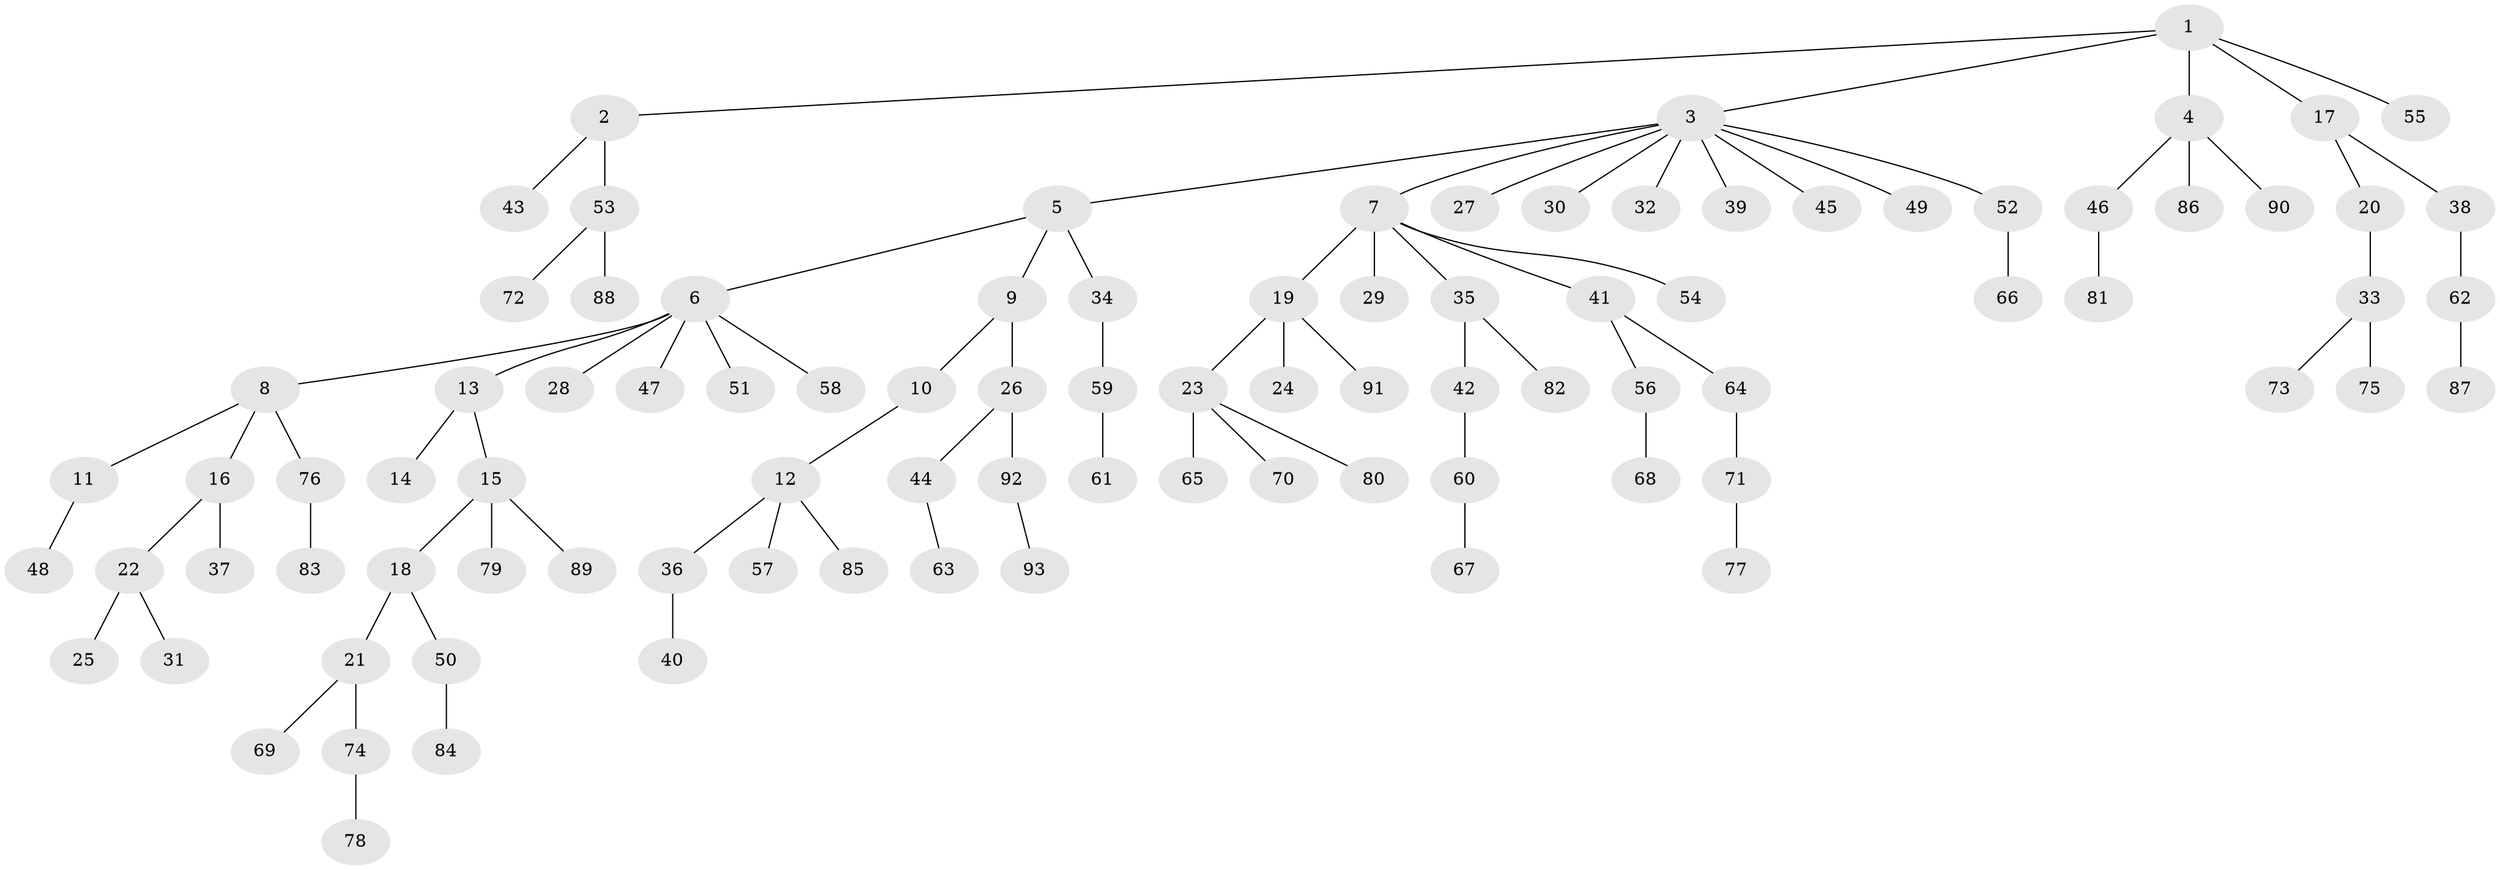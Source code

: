 // coarse degree distribution, {4: 0.07692307692307693, 9: 0.015384615384615385, 3: 0.09230769230769231, 6: 0.015384615384615385, 7: 0.015384615384615385, 5: 0.03076923076923077, 2: 0.13846153846153847, 1: 0.6153846153846154}
// Generated by graph-tools (version 1.1) at 2025/52/02/27/25 19:52:10]
// undirected, 93 vertices, 92 edges
graph export_dot {
graph [start="1"]
  node [color=gray90,style=filled];
  1;
  2;
  3;
  4;
  5;
  6;
  7;
  8;
  9;
  10;
  11;
  12;
  13;
  14;
  15;
  16;
  17;
  18;
  19;
  20;
  21;
  22;
  23;
  24;
  25;
  26;
  27;
  28;
  29;
  30;
  31;
  32;
  33;
  34;
  35;
  36;
  37;
  38;
  39;
  40;
  41;
  42;
  43;
  44;
  45;
  46;
  47;
  48;
  49;
  50;
  51;
  52;
  53;
  54;
  55;
  56;
  57;
  58;
  59;
  60;
  61;
  62;
  63;
  64;
  65;
  66;
  67;
  68;
  69;
  70;
  71;
  72;
  73;
  74;
  75;
  76;
  77;
  78;
  79;
  80;
  81;
  82;
  83;
  84;
  85;
  86;
  87;
  88;
  89;
  90;
  91;
  92;
  93;
  1 -- 2;
  1 -- 3;
  1 -- 4;
  1 -- 17;
  1 -- 55;
  2 -- 43;
  2 -- 53;
  3 -- 5;
  3 -- 7;
  3 -- 27;
  3 -- 30;
  3 -- 32;
  3 -- 39;
  3 -- 45;
  3 -- 49;
  3 -- 52;
  4 -- 46;
  4 -- 86;
  4 -- 90;
  5 -- 6;
  5 -- 9;
  5 -- 34;
  6 -- 8;
  6 -- 13;
  6 -- 28;
  6 -- 47;
  6 -- 51;
  6 -- 58;
  7 -- 19;
  7 -- 29;
  7 -- 35;
  7 -- 41;
  7 -- 54;
  8 -- 11;
  8 -- 16;
  8 -- 76;
  9 -- 10;
  9 -- 26;
  10 -- 12;
  11 -- 48;
  12 -- 36;
  12 -- 57;
  12 -- 85;
  13 -- 14;
  13 -- 15;
  15 -- 18;
  15 -- 79;
  15 -- 89;
  16 -- 22;
  16 -- 37;
  17 -- 20;
  17 -- 38;
  18 -- 21;
  18 -- 50;
  19 -- 23;
  19 -- 24;
  19 -- 91;
  20 -- 33;
  21 -- 69;
  21 -- 74;
  22 -- 25;
  22 -- 31;
  23 -- 65;
  23 -- 70;
  23 -- 80;
  26 -- 44;
  26 -- 92;
  33 -- 73;
  33 -- 75;
  34 -- 59;
  35 -- 42;
  35 -- 82;
  36 -- 40;
  38 -- 62;
  41 -- 56;
  41 -- 64;
  42 -- 60;
  44 -- 63;
  46 -- 81;
  50 -- 84;
  52 -- 66;
  53 -- 72;
  53 -- 88;
  56 -- 68;
  59 -- 61;
  60 -- 67;
  62 -- 87;
  64 -- 71;
  71 -- 77;
  74 -- 78;
  76 -- 83;
  92 -- 93;
}
